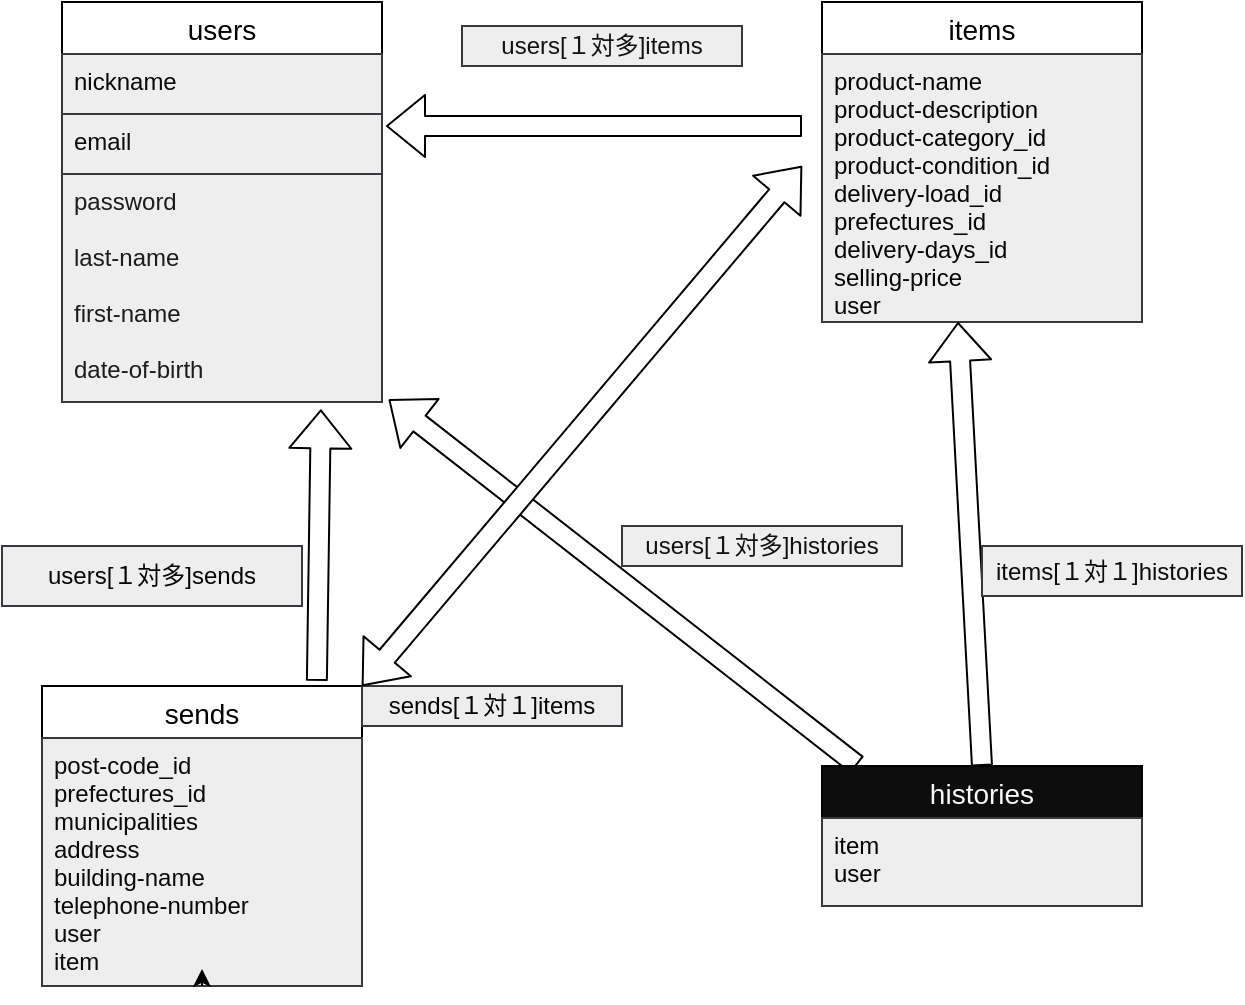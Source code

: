 <mxfile>
    <diagram id="zS7rJKl3mteTBGKELrfy" name="ページ1">
        <mxGraphModel dx="706" dy="685" grid="1" gridSize="10" guides="1" tooltips="1" connect="1" arrows="1" fold="1" page="1" pageScale="1" pageWidth="827" pageHeight="1169" background="none" math="0" shadow="0">
            <root>
                <mxCell id="0"/>
                <mxCell id="1" parent="0"/>
                <mxCell id="23" value="sends" style="swimlane;fontStyle=0;childLayout=stackLayout;horizontal=1;startSize=26;horizontalStack=0;resizeParent=1;resizeParentMax=0;resizeLast=0;collapsible=1;marginBottom=0;align=center;fontSize=14;" parent="1" vertex="1">
                    <mxGeometry x="80" y="430" width="160" height="150" as="geometry"/>
                </mxCell>
                <mxCell id="26" value="post-code_id&#10;prefectures_id&#10;municipalities&#10;address&#10;building-name&#10;telephone-number&#10;user&#10;item" style="text;strokeColor=#36393d;spacingLeft=4;spacingRight=4;overflow=hidden;rotatable=0;points=[[0,0.5],[1,0.5]];portConstraint=eastwest;fontSize=12;fillColor=#eeeeee;fontColor=#0A0A0A;" parent="23" vertex="1">
                    <mxGeometry y="26" width="160" height="124" as="geometry"/>
                </mxCell>
                <mxCell id="73" style="edgeStyle=none;html=1;exitX=0.5;exitY=1;exitDx=0;exitDy=0;entryX=0.5;entryY=0.931;entryDx=0;entryDy=0;entryPerimeter=0;fontColor=#0A0A0A;fillColor=#ffffff;" edge="1" parent="23" source="23" target="26">
                    <mxGeometry relative="1" as="geometry"/>
                </mxCell>
                <mxCell id="35" value="items" style="swimlane;fontStyle=0;childLayout=stackLayout;horizontal=1;startSize=26;horizontalStack=0;resizeParent=1;resizeParentMax=0;resizeLast=0;collapsible=1;marginBottom=0;align=center;fontSize=14;" parent="1" vertex="1">
                    <mxGeometry x="470" y="88" width="160" height="160" as="geometry"/>
                </mxCell>
                <mxCell id="36" value="product-name&#10;product-description&#10;product-category_id&#10;product-condition_id&#10;delivery-load_id&#10;prefectures_id&#10;delivery-days_id&#10;selling-price&#10;user" style="text;strokeColor=#36393d;spacingLeft=4;spacingRight=4;overflow=hidden;rotatable=0;points=[[0,0.5],[1,0.5]];portConstraint=eastwest;fontSize=12;fillColor=#eeeeee;fontColor=#050505;" parent="35" vertex="1">
                    <mxGeometry y="26" width="160" height="134" as="geometry"/>
                </mxCell>
                <mxCell id="39" value="users" style="swimlane;fontStyle=0;childLayout=stackLayout;horizontal=1;startSize=26;horizontalStack=0;resizeParent=1;resizeParentMax=0;resizeLast=0;collapsible=1;marginBottom=0;align=center;fontSize=14;" parent="1" vertex="1">
                    <mxGeometry x="90" y="88" width="160" height="200" as="geometry"/>
                </mxCell>
                <mxCell id="40" value="nickname" style="text;strokeColor=#36393d;spacingLeft=4;spacingRight=4;overflow=hidden;rotatable=0;points=[[0,0.5],[1,0.5]];portConstraint=eastwest;fontSize=12;fillColor=#eeeeee;fontColor=#080808;" parent="39" vertex="1">
                    <mxGeometry y="26" width="160" height="30" as="geometry"/>
                </mxCell>
                <mxCell id="41" value="email" style="text;strokeColor=#36393d;spacingLeft=4;spacingRight=4;overflow=hidden;rotatable=0;points=[[0,0.5],[1,0.5]];portConstraint=eastwest;fontSize=12;fillColor=#eeeeee;fontColor=#0D0D0D;" parent="39" vertex="1">
                    <mxGeometry y="56" width="160" height="30" as="geometry"/>
                </mxCell>
                <mxCell id="42" value="password &#10;&#10;last-name&#10;&#10;first-name&#10;&#10;date-of-birth&#10;" style="text;strokeColor=#36393d;spacingLeft=4;spacingRight=4;overflow=hidden;rotatable=0;points=[[0,0.5],[1,0.5]];portConstraint=eastwest;fontSize=12;fillColor=#eeeeee;fontColor=#1C1C1C;" parent="39" vertex="1">
                    <mxGeometry y="86" width="160" height="114" as="geometry"/>
                </mxCell>
                <mxCell id="49" value="" style="shape=flexArrow;endArrow=classic;html=1;fontColor=none;fillColor=#ffffff;" parent="1" edge="1">
                    <mxGeometry width="50" height="50" relative="1" as="geometry">
                        <mxPoint x="460" y="150" as="sourcePoint"/>
                        <mxPoint x="252" y="150" as="targetPoint"/>
                        <Array as="points"/>
                    </mxGeometry>
                </mxCell>
                <mxCell id="51" value="users[１対多]items" style="text;html=1;strokeColor=#36393d;align=center;verticalAlign=middle;whiteSpace=wrap;rounded=0;fillColor=#eeeeee;fontColor=#121212;" parent="1" vertex="1">
                    <mxGeometry x="290" y="100" width="140" height="20" as="geometry"/>
                </mxCell>
                <mxCell id="53" value="users[１対多]sends" style="text;html=1;strokeColor=#36393d;align=center;verticalAlign=middle;whiteSpace=wrap;rounded=0;fillColor=#eeeeee;fontColor=#050505;" parent="1" vertex="1">
                    <mxGeometry x="60" y="360" width="150" height="30" as="geometry"/>
                </mxCell>
                <mxCell id="55" value="" style="shape=flexArrow;endArrow=classic;html=1;fontColor=#f0f0f0;entryX=1.021;entryY=0.989;entryDx=0;entryDy=0;entryPerimeter=0;fillColor=#ffffff;exitX=0.11;exitY=-0.006;exitDx=0;exitDy=0;exitPerimeter=0;" parent="1" source="82" target="42" edge="1">
                    <mxGeometry width="50" height="50" relative="1" as="geometry">
                        <mxPoint x="490" y="450" as="sourcePoint"/>
                        <mxPoint x="380" y="320" as="targetPoint"/>
                    </mxGeometry>
                </mxCell>
                <mxCell id="57" value="users[１対多]histories" style="text;html=1;strokeColor=#36393d;align=center;verticalAlign=middle;whiteSpace=wrap;rounded=0;fillColor=#eeeeee;fontColor=#121212;" parent="1" vertex="1">
                    <mxGeometry x="370" y="350" width="140" height="20" as="geometry"/>
                </mxCell>
                <mxCell id="58" value="" style="shape=flexArrow;endArrow=classic;html=1;fontColor=#f0f0f0;fillColor=#ffffff;exitX=0.5;exitY=0;exitDx=0;exitDy=0;" parent="1" source="82" edge="1">
                    <mxGeometry width="50" height="50" relative="1" as="geometry">
                        <mxPoint x="580" y="448" as="sourcePoint"/>
                        <mxPoint x="538" y="248" as="targetPoint"/>
                    </mxGeometry>
                </mxCell>
                <mxCell id="59" value="items[１対１]histories" style="text;html=1;strokeColor=#36393d;align=center;verticalAlign=middle;whiteSpace=wrap;rounded=0;fillColor=#eeeeee;fontColor=#0D0D0D;" parent="1" vertex="1">
                    <mxGeometry x="550" y="360" width="130" height="25" as="geometry"/>
                </mxCell>
                <mxCell id="60" value="" style="shape=flexArrow;endArrow=classic;html=1;fontColor=#f0f0f0;entryX=0.809;entryY=1.032;entryDx=0;entryDy=0;entryPerimeter=0;exitX=0.859;exitY=-0.017;exitDx=0;exitDy=0;exitPerimeter=0;fillColor=#ffffff;" parent="1" source="23" target="42" edge="1">
                    <mxGeometry width="50" height="50" relative="1" as="geometry">
                        <mxPoint x="200" y="410" as="sourcePoint"/>
                        <mxPoint x="250" y="360" as="targetPoint"/>
                    </mxGeometry>
                </mxCell>
                <mxCell id="62" value="sends[１対１]items" style="text;html=1;strokeColor=#36393d;align=center;verticalAlign=middle;whiteSpace=wrap;rounded=0;fillColor=#eeeeee;fontColor=#050505;" parent="1" vertex="1">
                    <mxGeometry x="240" y="430" width="130" height="20" as="geometry"/>
                </mxCell>
                <mxCell id="63" value="" style="shape=flexArrow;endArrow=classic;startArrow=classic;html=1;fontColor=#f0f0f0;exitX=1;exitY=0;exitDx=0;exitDy=0;fillColor=#ffffff;" parent="1" source="23" edge="1">
                    <mxGeometry width="100" height="100" relative="1" as="geometry">
                        <mxPoint x="350" y="450" as="sourcePoint"/>
                        <mxPoint x="460" y="170" as="targetPoint"/>
                    </mxGeometry>
                </mxCell>
                <mxCell id="69" style="edgeStyle=none;html=1;exitX=0;exitY=1;exitDx=0;exitDy=0;fillColor=#ffffff;" edge="1" parent="1">
                    <mxGeometry relative="1" as="geometry">
                        <mxPoint x="470" y="330" as="targetPoint"/>
                        <mxPoint x="470" y="330" as="sourcePoint"/>
                    </mxGeometry>
                </mxCell>
                <mxCell id="82" value="histories" style="swimlane;fontStyle=0;childLayout=stackLayout;horizontal=1;startSize=26;horizontalStack=0;resizeParent=1;resizeParentMax=0;resizeLast=0;collapsible=1;marginBottom=0;align=center;fontSize=14;fillColor=#0D0D0D;fontColor=#F7F7F7;" vertex="1" parent="1">
                    <mxGeometry x="470" y="470" width="160" height="70" as="geometry"/>
                </mxCell>
                <mxCell id="83" value="item&#10;user" style="text;strokeColor=#36393d;fillColor=#eeeeee;spacingLeft=4;spacingRight=4;overflow=hidden;rotatable=0;points=[[0,0.5],[1,0.5]];portConstraint=eastwest;fontSize=12;fontColor=#000000;" vertex="1" parent="82">
                    <mxGeometry y="26" width="160" height="44" as="geometry"/>
                </mxCell>
            </root>
        </mxGraphModel>
    </diagram>
</mxfile>